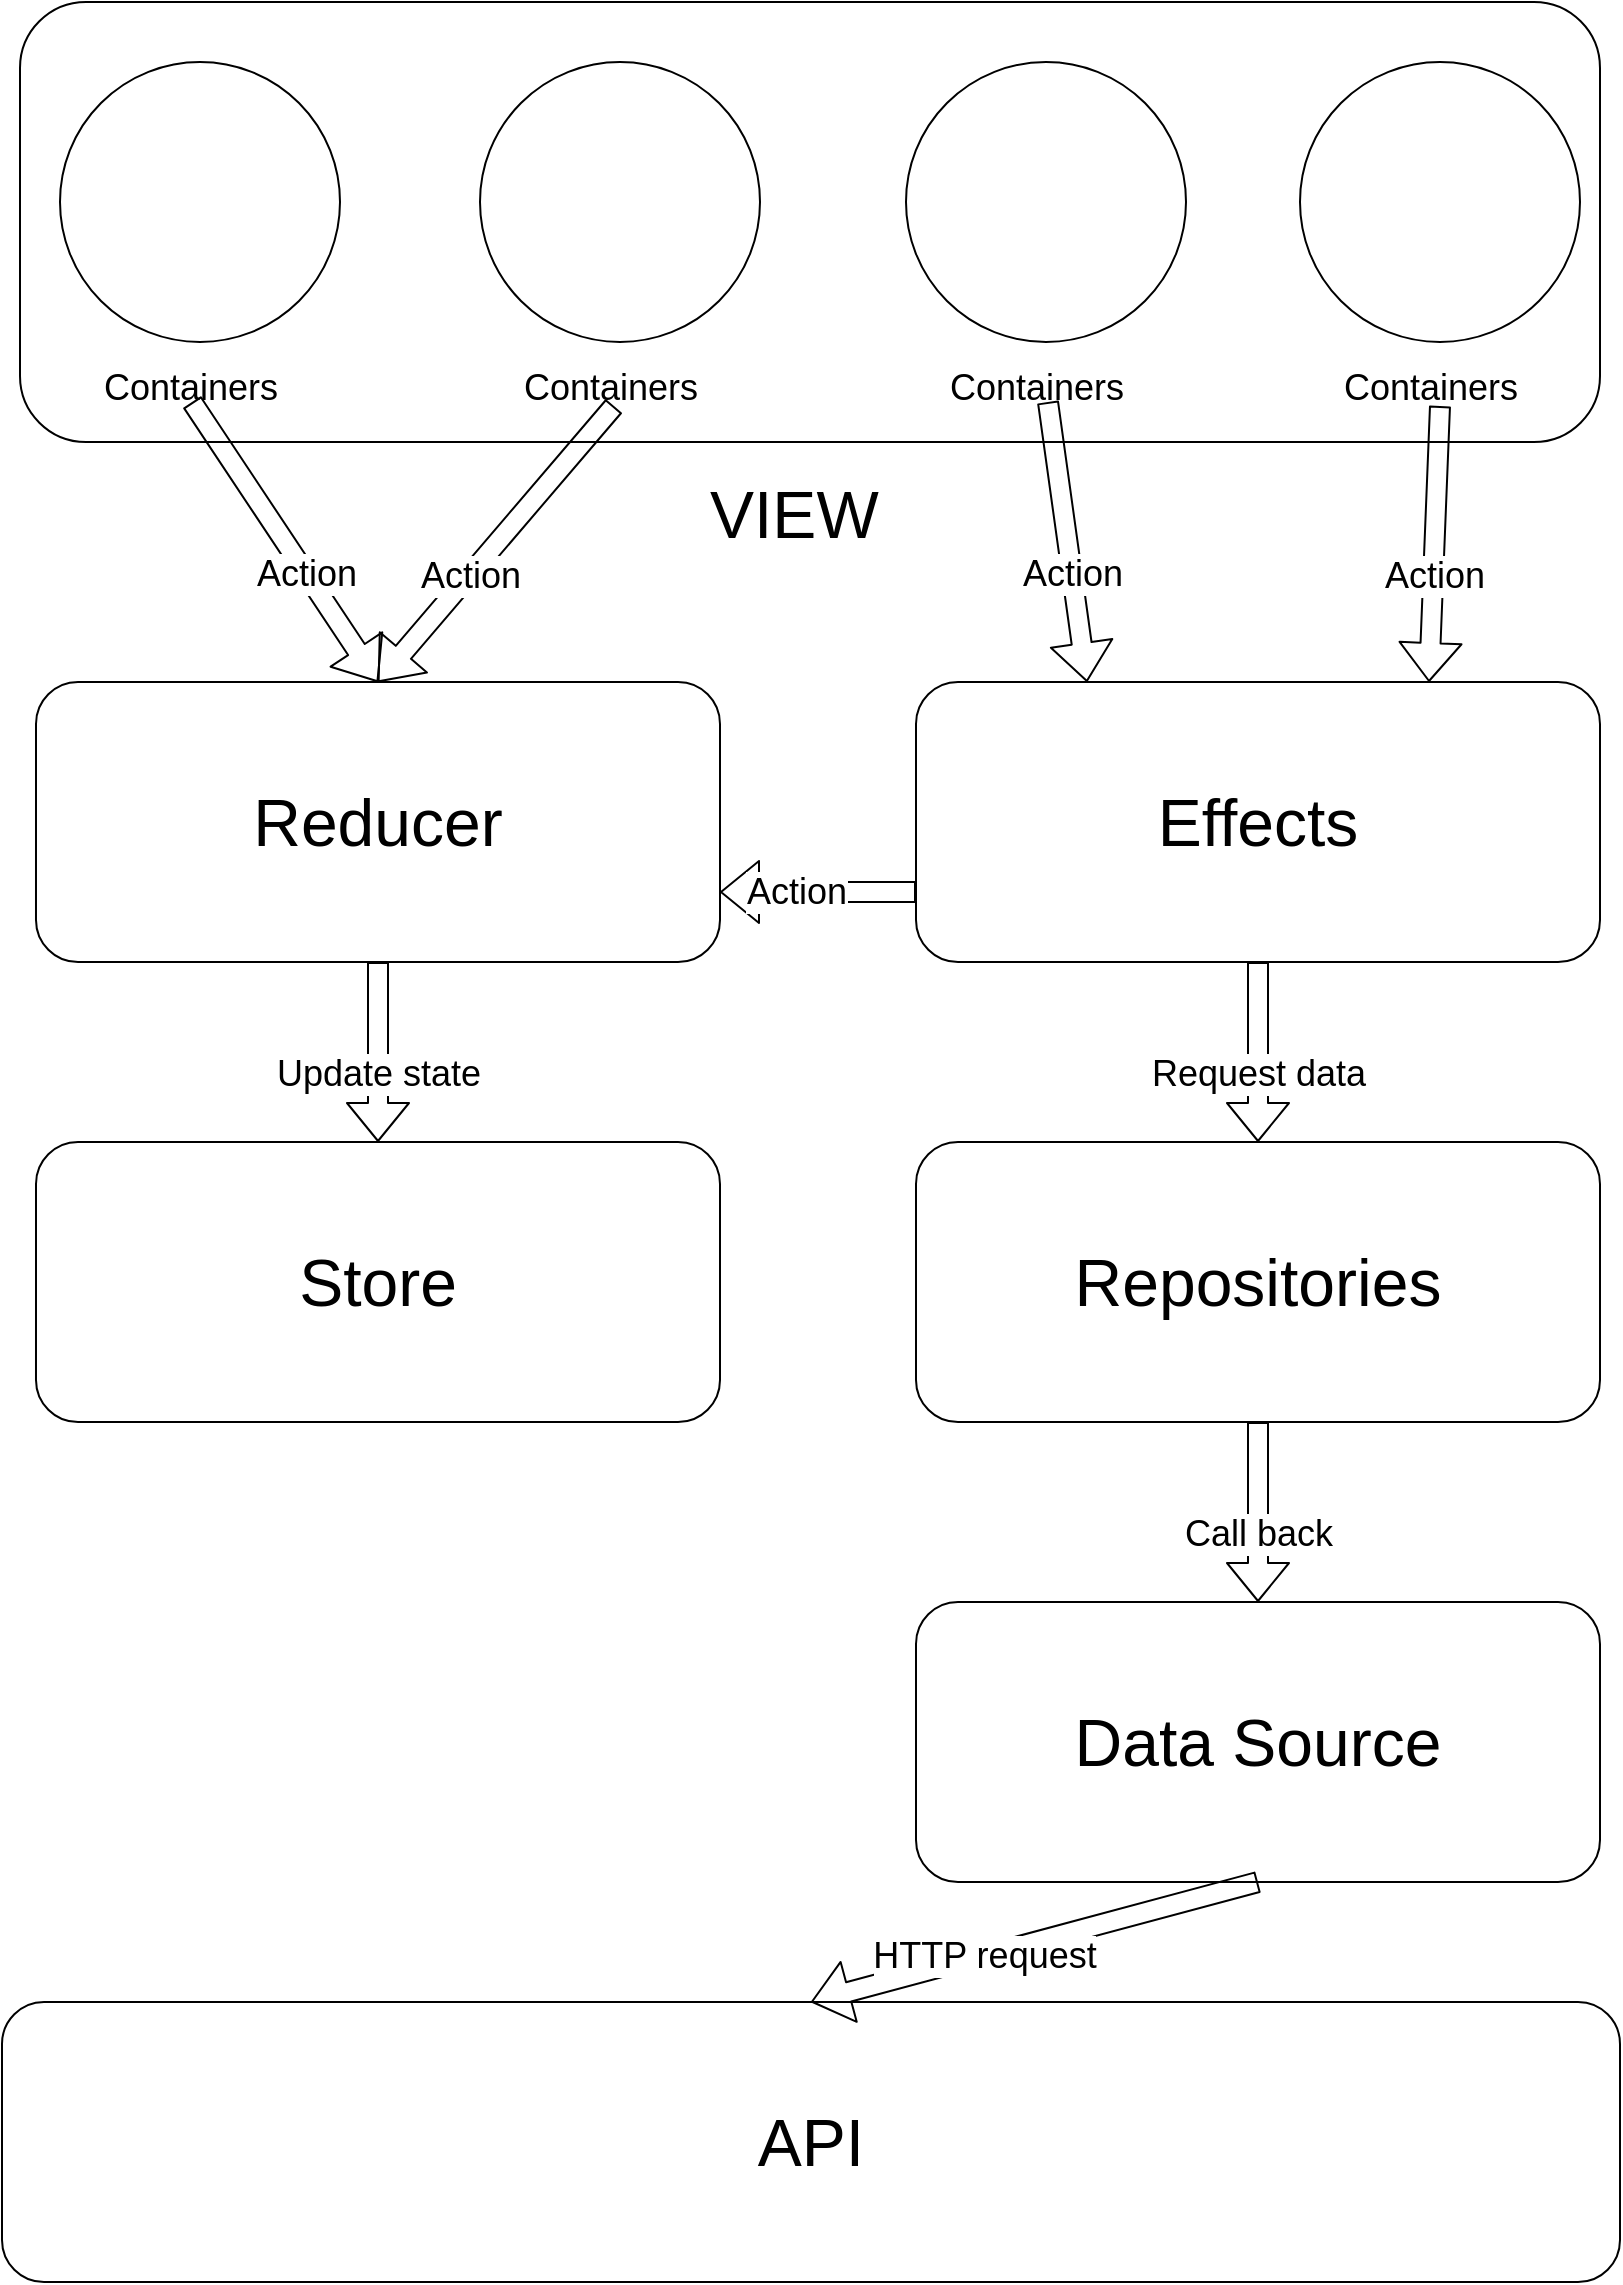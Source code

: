 <mxfile version="10.8.4" type="device"><diagram id="lsCUWub8LvKldKVht7YI" name="Page-1"><mxGraphModel dx="1158" dy="797" grid="1" gridSize="10" guides="1" tooltips="1" connect="1" arrows="1" fold="1" page="1" pageScale="1" pageWidth="827" pageHeight="1169" math="0" shadow="0"><root><mxCell id="0"/><mxCell id="1" parent="0"/><mxCell id="cQ4HaINGBTyD8y4YfUGg-6" value="" style="rounded=1;whiteSpace=wrap;html=1;" vertex="1" parent="1"><mxGeometry x="20" y="20" width="790" height="220" as="geometry"/></mxCell><mxCell id="cQ4HaINGBTyD8y4YfUGg-7" value="&lt;font style=&quot;font-size: 33px&quot;&gt;VIEW&lt;/font&gt;" style="text;html=1;resizable=0;points=[];autosize=1;align=left;verticalAlign=top;spacingTop=-4;" vertex="1" parent="1"><mxGeometry x="363" y="254" width="100" height="20" as="geometry"/></mxCell><mxCell id="cQ4HaINGBTyD8y4YfUGg-8" value="" style="ellipse;whiteSpace=wrap;html=1;" vertex="1" parent="1"><mxGeometry x="40" y="50" width="140" height="140" as="geometry"/></mxCell><mxCell id="cQ4HaINGBTyD8y4YfUGg-9" value="" style="ellipse;whiteSpace=wrap;html=1;" vertex="1" parent="1"><mxGeometry x="250" y="50" width="140" height="140" as="geometry"/></mxCell><mxCell id="cQ4HaINGBTyD8y4YfUGg-10" value="" style="ellipse;whiteSpace=wrap;html=1;" vertex="1" parent="1"><mxGeometry x="463" y="50" width="140" height="140" as="geometry"/></mxCell><mxCell id="cQ4HaINGBTyD8y4YfUGg-11" value="" style="ellipse;whiteSpace=wrap;html=1;" vertex="1" parent="1"><mxGeometry x="660" y="50" width="140" height="140" as="geometry"/></mxCell><mxCell id="cQ4HaINGBTyD8y4YfUGg-12" value="&lt;font style=&quot;font-size: 18px&quot;&gt;Containers&lt;/font&gt;" style="text;html=1;resizable=0;points=[];autosize=1;align=left;verticalAlign=top;spacingTop=-4;" vertex="1" parent="1"><mxGeometry x="60" y="200" width="100" height="20" as="geometry"/></mxCell><mxCell id="cQ4HaINGBTyD8y4YfUGg-13" value="&lt;font style=&quot;font-size: 18px&quot;&gt;Containers&lt;/font&gt;" style="text;html=1;resizable=0;points=[];autosize=1;align=left;verticalAlign=top;spacingTop=-4;" vertex="1" parent="1"><mxGeometry x="270" y="200" width="100" height="20" as="geometry"/></mxCell><mxCell id="cQ4HaINGBTyD8y4YfUGg-14" value="&lt;font style=&quot;font-size: 18px&quot;&gt;Containers&lt;/font&gt;" style="text;html=1;resizable=0;points=[];autosize=1;align=left;verticalAlign=top;spacingTop=-4;" vertex="1" parent="1"><mxGeometry x="483" y="200" width="100" height="20" as="geometry"/></mxCell><mxCell id="cQ4HaINGBTyD8y4YfUGg-15" value="&lt;font style=&quot;font-size: 18px&quot;&gt;Containers&lt;/font&gt;" style="text;html=1;resizable=0;points=[];autosize=1;align=left;verticalAlign=top;spacingTop=-4;" vertex="1" parent="1"><mxGeometry x="680" y="200" width="100" height="20" as="geometry"/></mxCell><mxCell id="cQ4HaINGBTyD8y4YfUGg-16" value="" style="shape=image;imageAspect=0;aspect=fixed;verticalLabelPosition=bottom;verticalAlign=top;image=http://pndewit.github.io/sgti-tm-webcomponents/lib/img/webcomponents.png;" vertex="1" parent="1"><mxGeometry x="70" y="45" width="75" height="75" as="geometry"/></mxCell><mxCell id="cQ4HaINGBTyD8y4YfUGg-17" value="" style="shape=image;imageAspect=0;aspect=fixed;verticalLabelPosition=bottom;verticalAlign=top;image=http://pndewit.github.io/sgti-tm-webcomponents/lib/img/webcomponents.png;" vertex="1" parent="1"><mxGeometry x="90" y="92.5" width="75" height="75" as="geometry"/></mxCell><mxCell id="cQ4HaINGBTyD8y4YfUGg-18" value="" style="shape=image;imageAspect=0;aspect=fixed;verticalLabelPosition=bottom;verticalAlign=top;image=http://pndewit.github.io/sgti-tm-webcomponents/lib/img/webcomponents.png;" vertex="1" parent="1"><mxGeometry x="40" y="82.5" width="75" height="75" as="geometry"/></mxCell><mxCell id="cQ4HaINGBTyD8y4YfUGg-19" value="" style="shape=image;imageAspect=0;aspect=fixed;verticalLabelPosition=bottom;verticalAlign=top;image=http://pndewit.github.io/sgti-tm-webcomponents/lib/img/webcomponents.png;" vertex="1" parent="1"><mxGeometry x="260" y="55" width="75" height="75" as="geometry"/></mxCell><mxCell id="cQ4HaINGBTyD8y4YfUGg-20" value="" style="shape=image;imageAspect=0;aspect=fixed;verticalLabelPosition=bottom;verticalAlign=top;image=http://pndewit.github.io/sgti-tm-webcomponents/lib/img/webcomponents.png;" vertex="1" parent="1"><mxGeometry x="250" y="100" width="75" height="75" as="geometry"/></mxCell><mxCell id="cQ4HaINGBTyD8y4YfUGg-21" value="" style="shape=image;imageAspect=0;aspect=fixed;verticalLabelPosition=bottom;verticalAlign=top;image=http://pndewit.github.io/sgti-tm-webcomponents/lib/img/webcomponents.png;" vertex="1" parent="1"><mxGeometry x="315" y="80" width="75" height="75" as="geometry"/></mxCell><mxCell id="cQ4HaINGBTyD8y4YfUGg-22" value="" style="shape=image;imageAspect=0;aspect=fixed;verticalLabelPosition=bottom;verticalAlign=top;image=http://pndewit.github.io/sgti-tm-webcomponents/lib/img/webcomponents.png;" vertex="1" parent="1"><mxGeometry x="480" y="45" width="75" height="75" as="geometry"/></mxCell><mxCell id="cQ4HaINGBTyD8y4YfUGg-23" value="" style="shape=image;imageAspect=0;aspect=fixed;verticalLabelPosition=bottom;verticalAlign=top;image=http://pndewit.github.io/sgti-tm-webcomponents/lib/img/webcomponents.png;" vertex="1" parent="1"><mxGeometry x="495.5" y="130" width="75" height="75" as="geometry"/></mxCell><mxCell id="cQ4HaINGBTyD8y4YfUGg-24" value="" style="shape=image;imageAspect=0;aspect=fixed;verticalLabelPosition=bottom;verticalAlign=top;image=http://pndewit.github.io/sgti-tm-webcomponents/lib/img/webcomponents.png;" vertex="1" parent="1"><mxGeometry x="528" y="82.5" width="75" height="75" as="geometry"/></mxCell><mxCell id="cQ4HaINGBTyD8y4YfUGg-25" value="" style="shape=image;imageAspect=0;aspect=fixed;verticalLabelPosition=bottom;verticalAlign=top;image=http://pndewit.github.io/sgti-tm-webcomponents/lib/img/webcomponents.png;" vertex="1" parent="1"><mxGeometry x="660" y="80" width="75" height="75" as="geometry"/></mxCell><mxCell id="cQ4HaINGBTyD8y4YfUGg-26" value="" style="shape=image;imageAspect=0;aspect=fixed;verticalLabelPosition=bottom;verticalAlign=top;image=http://pndewit.github.io/sgti-tm-webcomponents/lib/img/webcomponents.png;" vertex="1" parent="1"><mxGeometry x="697.5" y="45" width="75" height="75" as="geometry"/></mxCell><mxCell id="cQ4HaINGBTyD8y4YfUGg-27" value="" style="shape=image;imageAspect=0;aspect=fixed;verticalLabelPosition=bottom;verticalAlign=top;image=http://pndewit.github.io/sgti-tm-webcomponents/lib/img/webcomponents.png;" vertex="1" parent="1"><mxGeometry x="725" y="110" width="75" height="75" as="geometry"/></mxCell><mxCell id="cQ4HaINGBTyD8y4YfUGg-28" value="&lt;font style=&quot;font-size: 33px&quot;&gt;Reducer&lt;/font&gt;" style="rounded=1;whiteSpace=wrap;html=1;" vertex="1" parent="1"><mxGeometry x="28" y="360" width="342" height="140" as="geometry"/></mxCell><mxCell id="cQ4HaINGBTyD8y4YfUGg-29" value="&lt;font style=&quot;font-size: 33px&quot;&gt;Effects&lt;/font&gt;" style="rounded=1;whiteSpace=wrap;html=1;" vertex="1" parent="1"><mxGeometry x="468" y="360" width="342" height="140" as="geometry"/></mxCell><mxCell id="cQ4HaINGBTyD8y4YfUGg-30" value="&lt;font style=&quot;font-size: 33px&quot;&gt;Store&lt;/font&gt;" style="rounded=1;whiteSpace=wrap;html=1;" vertex="1" parent="1"><mxGeometry x="28" y="590" width="342" height="140" as="geometry"/></mxCell><mxCell id="cQ4HaINGBTyD8y4YfUGg-31" value="&lt;font style=&quot;font-size: 33px&quot;&gt;Repositories&lt;/font&gt;" style="rounded=1;whiteSpace=wrap;html=1;" vertex="1" parent="1"><mxGeometry x="468" y="590" width="342" height="140" as="geometry"/></mxCell><mxCell id="cQ4HaINGBTyD8y4YfUGg-32" value="&lt;font style=&quot;font-size: 33px&quot;&gt;Data Source&lt;/font&gt;" style="rounded=1;whiteSpace=wrap;html=1;" vertex="1" parent="1"><mxGeometry x="468" y="820" width="342" height="140" as="geometry"/></mxCell><mxCell id="cQ4HaINGBTyD8y4YfUGg-33" value="&lt;font style=&quot;font-size: 33px&quot;&gt;API&lt;/font&gt;" style="rounded=1;whiteSpace=wrap;html=1;" vertex="1" parent="1"><mxGeometry x="11" y="1020" width="809" height="140" as="geometry"/></mxCell><mxCell id="cQ4HaINGBTyD8y4YfUGg-36" value="" style="shape=flexArrow;endArrow=classic;html=1;entryX=0.5;entryY=0;entryDx=0;entryDy=0;exitX=0.46;exitY=1;exitDx=0;exitDy=0;exitPerimeter=0;targetPerimeterSpacing=0;strokeWidth=1;endSize=6;sourcePerimeterSpacing=0;startArrow=none;startFill=0;" edge="1" parent="1" source="cQ4HaINGBTyD8y4YfUGg-12" target="cQ4HaINGBTyD8y4YfUGg-28"><mxGeometry width="50" height="50" relative="1" as="geometry"><mxPoint x="120" y="320" as="sourcePoint"/><mxPoint x="170" y="270" as="targetPoint"/></mxGeometry></mxCell><mxCell id="cQ4HaINGBTyD8y4YfUGg-37" value="&lt;font style=&quot;font-size: 18px&quot;&gt;Action&lt;/font&gt;" style="text;html=1;resizable=0;points=[];align=center;verticalAlign=middle;labelBackgroundColor=#ffffff;" vertex="1" connectable="0" parent="cQ4HaINGBTyD8y4YfUGg-36"><mxGeometry x="0.228" relative="1" as="geometry"><mxPoint as="offset"/></mxGeometry></mxCell><mxCell id="cQ4HaINGBTyD8y4YfUGg-40" value="" style="shape=flexArrow;endArrow=classic;html=1;entryX=0.5;entryY=0;entryDx=0;entryDy=0;exitX=0.47;exitY=1.1;exitDx=0;exitDy=0;exitPerimeter=0;targetPerimeterSpacing=0;strokeWidth=1;endSize=6;sourcePerimeterSpacing=0;startArrow=none;startFill=0;" edge="1" parent="1" source="cQ4HaINGBTyD8y4YfUGg-13" target="cQ4HaINGBTyD8y4YfUGg-28"><mxGeometry width="50" height="50" relative="1" as="geometry"><mxPoint x="116" y="230" as="sourcePoint"/><mxPoint x="209" y="370" as="targetPoint"/></mxGeometry></mxCell><mxCell id="cQ4HaINGBTyD8y4YfUGg-41" value="&lt;font style=&quot;font-size: 18px&quot;&gt;Action&lt;/font&gt;" style="text;html=1;resizable=0;points=[];align=center;verticalAlign=middle;labelBackgroundColor=#ffffff;" vertex="1" connectable="0" parent="cQ4HaINGBTyD8y4YfUGg-40"><mxGeometry x="0.228" relative="1" as="geometry"><mxPoint as="offset"/></mxGeometry></mxCell><mxCell id="cQ4HaINGBTyD8y4YfUGg-42" value="" style="shape=flexArrow;endArrow=classic;html=1;entryX=0.25;entryY=0;entryDx=0;entryDy=0;exitX=0.51;exitY=1;exitDx=0;exitDy=0;exitPerimeter=0;targetPerimeterSpacing=0;strokeWidth=1;endSize=6;sourcePerimeterSpacing=0;startArrow=none;startFill=0;" edge="1" parent="1" source="cQ4HaINGBTyD8y4YfUGg-14" target="cQ4HaINGBTyD8y4YfUGg-29"><mxGeometry width="50" height="50" relative="1" as="geometry"><mxPoint x="126" y="240" as="sourcePoint"/><mxPoint x="219" y="380" as="targetPoint"/></mxGeometry></mxCell><mxCell id="cQ4HaINGBTyD8y4YfUGg-43" value="&lt;span style=&quot;font-size: 18px&quot;&gt;Action&lt;/span&gt;" style="text;html=1;resizable=0;points=[];align=center;verticalAlign=middle;labelBackgroundColor=#ffffff;" vertex="1" connectable="0" parent="cQ4HaINGBTyD8y4YfUGg-42"><mxGeometry x="0.228" relative="1" as="geometry"><mxPoint as="offset"/></mxGeometry></mxCell><mxCell id="cQ4HaINGBTyD8y4YfUGg-44" value="" style="shape=flexArrow;endArrow=classic;html=1;exitX=0.5;exitY=1.1;exitDx=0;exitDy=0;exitPerimeter=0;targetPerimeterSpacing=0;strokeWidth=1;endSize=6;sourcePerimeterSpacing=0;startArrow=none;startFill=0;entryX=0.75;entryY=0;entryDx=0;entryDy=0;" edge="1" parent="1" source="cQ4HaINGBTyD8y4YfUGg-15" target="cQ4HaINGBTyD8y4YfUGg-29"><mxGeometry width="50" height="50" relative="1" as="geometry"><mxPoint x="544" y="230" as="sourcePoint"/><mxPoint x="295" y="370" as="targetPoint"/></mxGeometry></mxCell><mxCell id="cQ4HaINGBTyD8y4YfUGg-45" value="&lt;font style=&quot;font-size: 18px&quot;&gt;Action&lt;/font&gt;" style="text;html=1;resizable=0;points=[];align=center;verticalAlign=middle;labelBackgroundColor=#ffffff;" vertex="1" connectable="0" parent="cQ4HaINGBTyD8y4YfUGg-44"><mxGeometry x="0.228" relative="1" as="geometry"><mxPoint as="offset"/></mxGeometry></mxCell><mxCell id="cQ4HaINGBTyD8y4YfUGg-48" value="" style="shape=flexArrow;endArrow=classic;html=1;exitX=0;exitY=0.75;exitDx=0;exitDy=0;targetPerimeterSpacing=0;strokeWidth=1;endSize=6;sourcePerimeterSpacing=0;startArrow=none;startFill=0;entryX=1;entryY=0.75;entryDx=0;entryDy=0;" edge="1" parent="1" source="cQ4HaINGBTyD8y4YfUGg-29" target="cQ4HaINGBTyD8y4YfUGg-28"><mxGeometry width="50" height="50" relative="1" as="geometry"><mxPoint x="740" y="232" as="sourcePoint"/><mxPoint x="380" y="373.017" as="targetPoint"/></mxGeometry></mxCell><mxCell id="cQ4HaINGBTyD8y4YfUGg-49" value="&lt;font style=&quot;font-size: 18px&quot;&gt;Action&lt;/font&gt;" style="text;html=1;resizable=0;points=[];align=center;verticalAlign=middle;labelBackgroundColor=#ffffff;" vertex="1" connectable="0" parent="cQ4HaINGBTyD8y4YfUGg-48"><mxGeometry x="0.228" relative="1" as="geometry"><mxPoint as="offset"/></mxGeometry></mxCell><mxCell id="cQ4HaINGBTyD8y4YfUGg-50" value="" style="shape=flexArrow;endArrow=classic;html=1;exitX=0.5;exitY=1;exitDx=0;exitDy=0;targetPerimeterSpacing=0;strokeWidth=1;endSize=6;sourcePerimeterSpacing=0;startArrow=none;startFill=0;" edge="1" parent="1" source="cQ4HaINGBTyD8y4YfUGg-28" target="cQ4HaINGBTyD8y4YfUGg-30"><mxGeometry width="50" height="50" relative="1" as="geometry"><mxPoint x="327" y="232" as="sourcePoint"/><mxPoint x="209" y="370" as="targetPoint"/></mxGeometry></mxCell><mxCell id="cQ4HaINGBTyD8y4YfUGg-51" value="&lt;font style=&quot;font-size: 18px&quot;&gt;Update state&lt;br&gt;&lt;/font&gt;" style="text;html=1;resizable=0;points=[];align=center;verticalAlign=middle;labelBackgroundColor=#ffffff;" vertex="1" connectable="0" parent="cQ4HaINGBTyD8y4YfUGg-50"><mxGeometry x="0.228" relative="1" as="geometry"><mxPoint as="offset"/></mxGeometry></mxCell><mxCell id="cQ4HaINGBTyD8y4YfUGg-54" value="" style="shape=flexArrow;endArrow=classic;html=1;exitX=0.5;exitY=1;exitDx=0;exitDy=0;targetPerimeterSpacing=0;strokeWidth=1;endSize=6;sourcePerimeterSpacing=0;startArrow=none;startFill=0;entryX=0.5;entryY=0;entryDx=0;entryDy=0;" edge="1" parent="1" source="cQ4HaINGBTyD8y4YfUGg-29" target="cQ4HaINGBTyD8y4YfUGg-31"><mxGeometry width="50" height="50" relative="1" as="geometry"><mxPoint x="209" y="510" as="sourcePoint"/><mxPoint x="209" y="600" as="targetPoint"/></mxGeometry></mxCell><mxCell id="cQ4HaINGBTyD8y4YfUGg-55" value="&lt;font style=&quot;font-size: 18px&quot;&gt;Request data&lt;br&gt;&lt;/font&gt;" style="text;html=1;resizable=0;points=[];align=center;verticalAlign=middle;labelBackgroundColor=#ffffff;" vertex="1" connectable="0" parent="cQ4HaINGBTyD8y4YfUGg-54"><mxGeometry x="0.228" relative="1" as="geometry"><mxPoint as="offset"/></mxGeometry></mxCell><mxCell id="cQ4HaINGBTyD8y4YfUGg-56" value="" style="shape=flexArrow;endArrow=classic;html=1;targetPerimeterSpacing=0;strokeWidth=1;endSize=6;sourcePerimeterSpacing=0;startArrow=none;startFill=0;entryX=0.5;entryY=0;entryDx=0;entryDy=0;" edge="1" parent="1" target="cQ4HaINGBTyD8y4YfUGg-32"><mxGeometry width="50" height="50" relative="1" as="geometry"><mxPoint x="639" y="730" as="sourcePoint"/><mxPoint x="649" y="600" as="targetPoint"/></mxGeometry></mxCell><mxCell id="cQ4HaINGBTyD8y4YfUGg-57" value="&lt;font style=&quot;font-size: 18px&quot;&gt;Call back&lt;br&gt;&lt;/font&gt;" style="text;html=1;resizable=0;points=[];align=center;verticalAlign=middle;labelBackgroundColor=#ffffff;" vertex="1" connectable="0" parent="cQ4HaINGBTyD8y4YfUGg-56"><mxGeometry x="0.228" relative="1" as="geometry"><mxPoint as="offset"/></mxGeometry></mxCell><mxCell id="cQ4HaINGBTyD8y4YfUGg-58" value="" style="shape=flexArrow;endArrow=classic;html=1;targetPerimeterSpacing=0;strokeWidth=1;endSize=6;sourcePerimeterSpacing=0;startArrow=none;startFill=0;entryX=0.5;entryY=0;entryDx=0;entryDy=0;exitX=0.5;exitY=1;exitDx=0;exitDy=0;" edge="1" parent="1" source="cQ4HaINGBTyD8y4YfUGg-32" target="cQ4HaINGBTyD8y4YfUGg-33"><mxGeometry width="50" height="50" relative="1" as="geometry"><mxPoint x="649" y="740" as="sourcePoint"/><mxPoint x="649" y="830" as="targetPoint"/></mxGeometry></mxCell><mxCell id="cQ4HaINGBTyD8y4YfUGg-59" value="&lt;font style=&quot;font-size: 18px&quot;&gt;HTTP request&lt;br&gt;&lt;/font&gt;" style="text;html=1;resizable=0;points=[];align=center;verticalAlign=middle;labelBackgroundColor=#ffffff;" vertex="1" connectable="0" parent="cQ4HaINGBTyD8y4YfUGg-58"><mxGeometry x="0.228" relative="1" as="geometry"><mxPoint as="offset"/></mxGeometry></mxCell></root></mxGraphModel></diagram></mxfile>